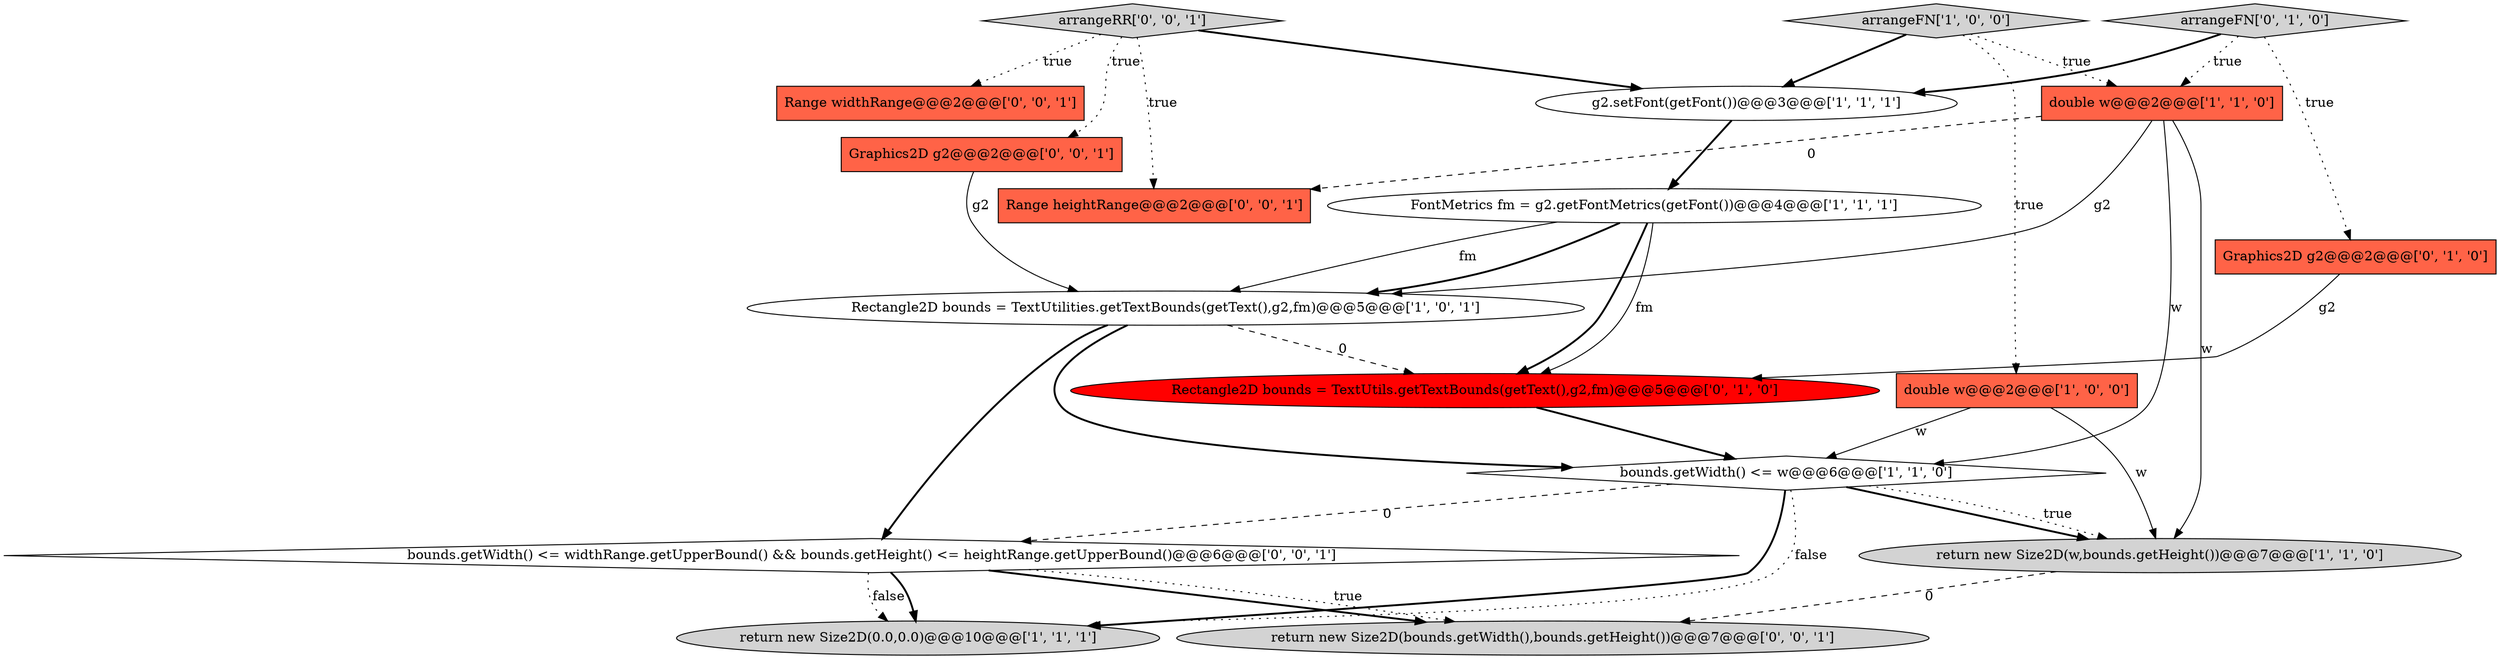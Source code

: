 digraph {
13 [style = filled, label = "Range widthRange@@@2@@@['0', '0', '1']", fillcolor = tomato, shape = box image = "AAA0AAABBB3BBB"];
12 [style = filled, label = "arrangeRR['0', '0', '1']", fillcolor = lightgray, shape = diamond image = "AAA0AAABBB3BBB"];
3 [style = filled, label = "double w@@@2@@@['1', '0', '0']", fillcolor = tomato, shape = box image = "AAA0AAABBB1BBB"];
0 [style = filled, label = "return new Size2D(0.0,0.0)@@@10@@@['1', '1', '1']", fillcolor = lightgray, shape = ellipse image = "AAA0AAABBB1BBB"];
15 [style = filled, label = "bounds.getWidth() <= widthRange.getUpperBound() && bounds.getHeight() <= heightRange.getUpperBound()@@@6@@@['0', '0', '1']", fillcolor = white, shape = diamond image = "AAA0AAABBB3BBB"];
9 [style = filled, label = "Rectangle2D bounds = TextUtils.getTextBounds(getText(),g2,fm)@@@5@@@['0', '1', '0']", fillcolor = red, shape = ellipse image = "AAA1AAABBB2BBB"];
16 [style = filled, label = "Graphics2D g2@@@2@@@['0', '0', '1']", fillcolor = tomato, shape = box image = "AAA0AAABBB3BBB"];
17 [style = filled, label = "Range heightRange@@@2@@@['0', '0', '1']", fillcolor = tomato, shape = box image = "AAA0AAABBB3BBB"];
5 [style = filled, label = "Rectangle2D bounds = TextUtilities.getTextBounds(getText(),g2,fm)@@@5@@@['1', '0', '1']", fillcolor = white, shape = ellipse image = "AAA0AAABBB1BBB"];
7 [style = filled, label = "bounds.getWidth() <= w@@@6@@@['1', '1', '0']", fillcolor = white, shape = diamond image = "AAA0AAABBB1BBB"];
1 [style = filled, label = "g2.setFont(getFont())@@@3@@@['1', '1', '1']", fillcolor = white, shape = ellipse image = "AAA0AAABBB1BBB"];
2 [style = filled, label = "arrangeFN['1', '0', '0']", fillcolor = lightgray, shape = diamond image = "AAA0AAABBB1BBB"];
10 [style = filled, label = "arrangeFN['0', '1', '0']", fillcolor = lightgray, shape = diamond image = "AAA0AAABBB2BBB"];
14 [style = filled, label = "return new Size2D(bounds.getWidth(),bounds.getHeight())@@@7@@@['0', '0', '1']", fillcolor = lightgray, shape = ellipse image = "AAA0AAABBB3BBB"];
11 [style = filled, label = "Graphics2D g2@@@2@@@['0', '1', '0']", fillcolor = tomato, shape = box image = "AAA0AAABBB2BBB"];
4 [style = filled, label = "FontMetrics fm = g2.getFontMetrics(getFont())@@@4@@@['1', '1', '1']", fillcolor = white, shape = ellipse image = "AAA0AAABBB1BBB"];
6 [style = filled, label = "double w@@@2@@@['1', '1', '0']", fillcolor = tomato, shape = box image = "AAA0AAABBB1BBB"];
8 [style = filled, label = "return new Size2D(w,bounds.getHeight())@@@7@@@['1', '1', '0']", fillcolor = lightgray, shape = ellipse image = "AAA0AAABBB1BBB"];
2->3 [style = dotted, label="true"];
4->9 [style = bold, label=""];
3->7 [style = solid, label="w"];
1->4 [style = bold, label=""];
10->6 [style = dotted, label="true"];
12->17 [style = dotted, label="true"];
4->9 [style = solid, label="fm"];
15->14 [style = bold, label=""];
2->1 [style = bold, label=""];
4->5 [style = solid, label="fm"];
5->15 [style = bold, label=""];
5->9 [style = dashed, label="0"];
7->0 [style = bold, label=""];
6->17 [style = dashed, label="0"];
8->14 [style = dashed, label="0"];
6->8 [style = solid, label="w"];
9->7 [style = bold, label=""];
7->8 [style = bold, label=""];
12->1 [style = bold, label=""];
15->14 [style = dotted, label="true"];
16->5 [style = solid, label="g2"];
6->5 [style = solid, label="g2"];
11->9 [style = solid, label="g2"];
7->0 [style = dotted, label="false"];
12->13 [style = dotted, label="true"];
15->0 [style = dotted, label="false"];
12->16 [style = dotted, label="true"];
10->11 [style = dotted, label="true"];
2->6 [style = dotted, label="true"];
3->8 [style = solid, label="w"];
15->0 [style = bold, label=""];
7->15 [style = dashed, label="0"];
6->7 [style = solid, label="w"];
5->7 [style = bold, label=""];
10->1 [style = bold, label=""];
7->8 [style = dotted, label="true"];
4->5 [style = bold, label=""];
}
